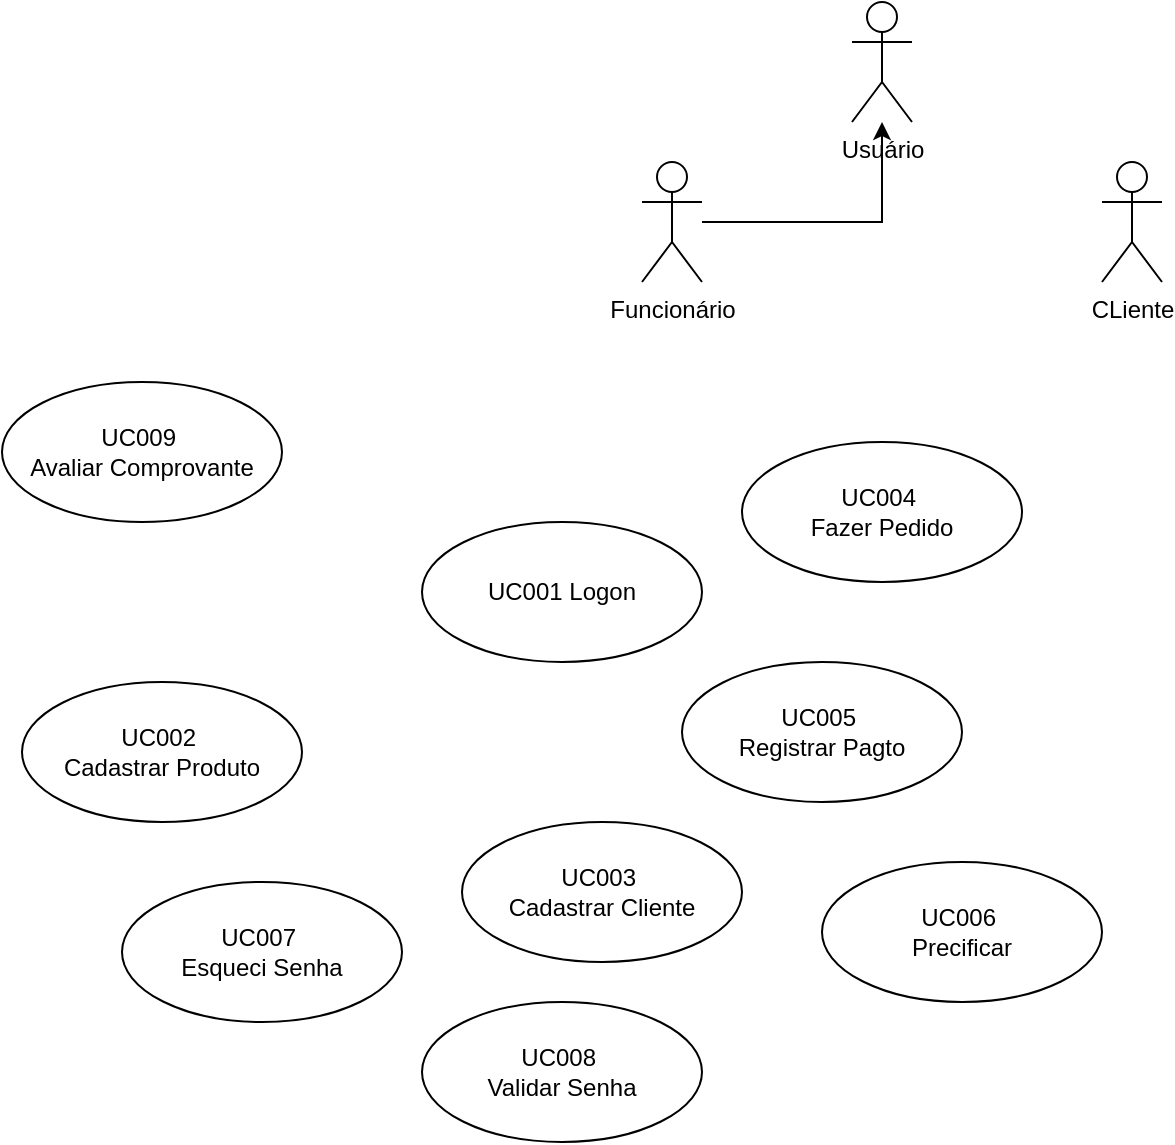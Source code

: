 <mxfile version="24.2.3" type="github">
  <diagram name="Página-1" id="SSoOUIlynBVtsL_x00th">
    <mxGraphModel dx="1114" dy="1830" grid="1" gridSize="10" guides="1" tooltips="1" connect="1" arrows="1" fold="1" page="1" pageScale="1" pageWidth="827" pageHeight="1169" math="0" shadow="0">
      <root>
        <mxCell id="0" />
        <mxCell id="1" parent="0" />
        <mxCell id="TuwSMPX70wkb0_k2FwNP-2" value="UC001 Logon" style="ellipse;whiteSpace=wrap;html=1;" vertex="1" parent="1">
          <mxGeometry x="350" y="220" width="140" height="70" as="geometry" />
        </mxCell>
        <mxCell id="TuwSMPX70wkb0_k2FwNP-3" value="UC002&amp;nbsp;&lt;div&gt;Cadastrar Produto&lt;/div&gt;" style="ellipse;whiteSpace=wrap;html=1;" vertex="1" parent="1">
          <mxGeometry x="150" y="300" width="140" height="70" as="geometry" />
        </mxCell>
        <mxCell id="TuwSMPX70wkb0_k2FwNP-4" value="UC003&amp;nbsp;&lt;div&gt;Cadastrar Cliente&lt;/div&gt;" style="ellipse;whiteSpace=wrap;html=1;" vertex="1" parent="1">
          <mxGeometry x="370" y="370" width="140" height="70" as="geometry" />
        </mxCell>
        <mxCell id="TuwSMPX70wkb0_k2FwNP-5" value="UC004&amp;nbsp;&lt;div&gt;Fazer Pedido&lt;/div&gt;" style="ellipse;whiteSpace=wrap;html=1;" vertex="1" parent="1">
          <mxGeometry x="510" y="180" width="140" height="70" as="geometry" />
        </mxCell>
        <mxCell id="TuwSMPX70wkb0_k2FwNP-6" value="UC005&amp;nbsp;&lt;div&gt;Registrar Pagto&lt;/div&gt;" style="ellipse;whiteSpace=wrap;html=1;" vertex="1" parent="1">
          <mxGeometry x="480" y="290" width="140" height="70" as="geometry" />
        </mxCell>
        <mxCell id="TuwSMPX70wkb0_k2FwNP-7" value="UC006&amp;nbsp;&lt;div&gt;Precificar&lt;/div&gt;" style="ellipse;whiteSpace=wrap;html=1;" vertex="1" parent="1">
          <mxGeometry x="550" y="390" width="140" height="70" as="geometry" />
        </mxCell>
        <mxCell id="TuwSMPX70wkb0_k2FwNP-8" value="UC007&amp;nbsp;&lt;div&gt;Esqueci Senha&lt;/div&gt;" style="ellipse;whiteSpace=wrap;html=1;" vertex="1" parent="1">
          <mxGeometry x="200" y="400" width="140" height="70" as="geometry" />
        </mxCell>
        <mxCell id="TuwSMPX70wkb0_k2FwNP-9" value="UC008&amp;nbsp;&lt;div&gt;Validar Senha&lt;/div&gt;" style="ellipse;whiteSpace=wrap;html=1;" vertex="1" parent="1">
          <mxGeometry x="350" y="460" width="140" height="70" as="geometry" />
        </mxCell>
        <mxCell id="TuwSMPX70wkb0_k2FwNP-10" value="UC009&amp;nbsp;&lt;div&gt;Avaliar Comprovante&lt;/div&gt;" style="ellipse;whiteSpace=wrap;html=1;" vertex="1" parent="1">
          <mxGeometry x="140" y="150" width="140" height="70" as="geometry" />
        </mxCell>
        <mxCell id="TuwSMPX70wkb0_k2FwNP-11" value="CLiente" style="shape=umlActor;verticalLabelPosition=bottom;verticalAlign=top;html=1;" vertex="1" parent="1">
          <mxGeometry x="690" y="40" width="30" height="60" as="geometry" />
        </mxCell>
        <mxCell id="TuwSMPX70wkb0_k2FwNP-14" value="Usuário" style="shape=umlActor;verticalLabelPosition=bottom;verticalAlign=top;html=1;" vertex="1" parent="1">
          <mxGeometry x="565" y="-40" width="30" height="60" as="geometry" />
        </mxCell>
        <mxCell id="TuwSMPX70wkb0_k2FwNP-19" style="edgeStyle=orthogonalEdgeStyle;rounded=0;orthogonalLoop=1;jettySize=auto;html=1;" edge="1" parent="1" source="TuwSMPX70wkb0_k2FwNP-15" target="TuwSMPX70wkb0_k2FwNP-14">
          <mxGeometry relative="1" as="geometry" />
        </mxCell>
        <mxCell id="TuwSMPX70wkb0_k2FwNP-15" value="Funcionário" style="shape=umlActor;verticalLabelPosition=bottom;verticalAlign=top;html=1;" vertex="1" parent="1">
          <mxGeometry x="460" y="40" width="30" height="60" as="geometry" />
        </mxCell>
      </root>
    </mxGraphModel>
  </diagram>
</mxfile>
